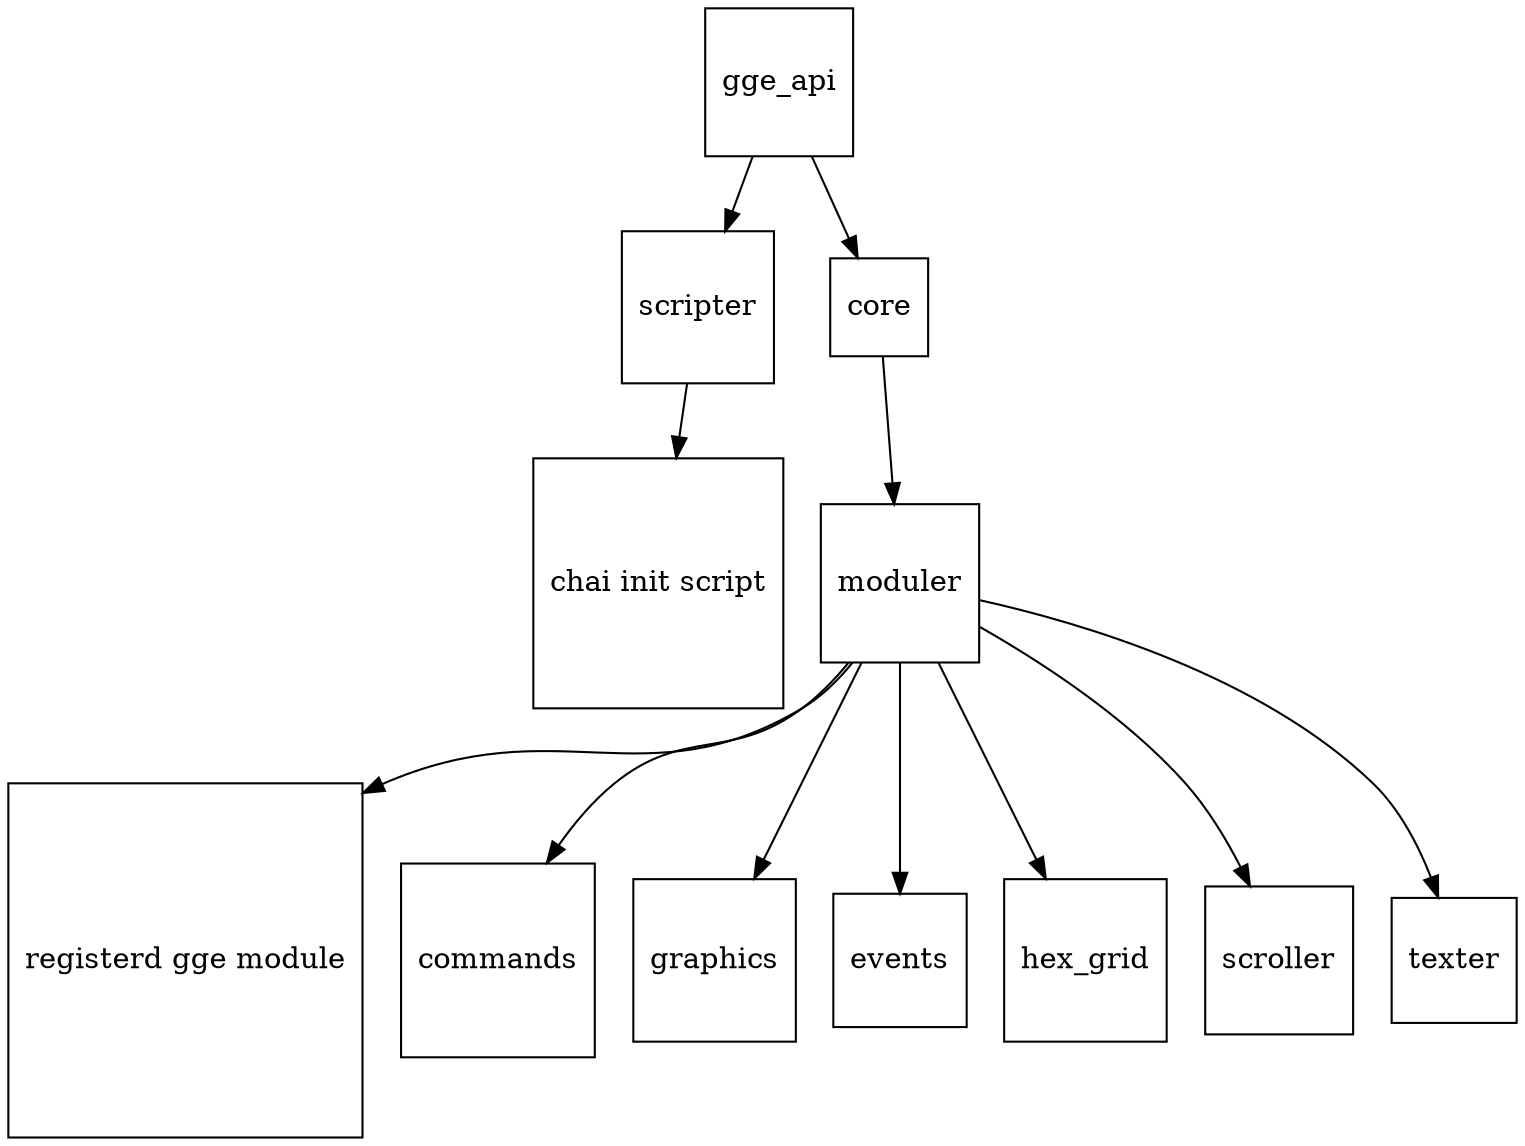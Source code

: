 digraph d
{
	node [shape="square"];
	chai_init [label="chai init script"];
	rgm [label="registerd gge module"];
	scripter -> chai_init;
	gge_api -> scripter;
	gge_api -> core;
	moduler -> rgm;
	core -> moduler -> commands;
	moduler -> graphics;
	moduler -> events;
	moduler -> hex_grid;
	moduler -> scroller;
	moduler -> texter;
}
